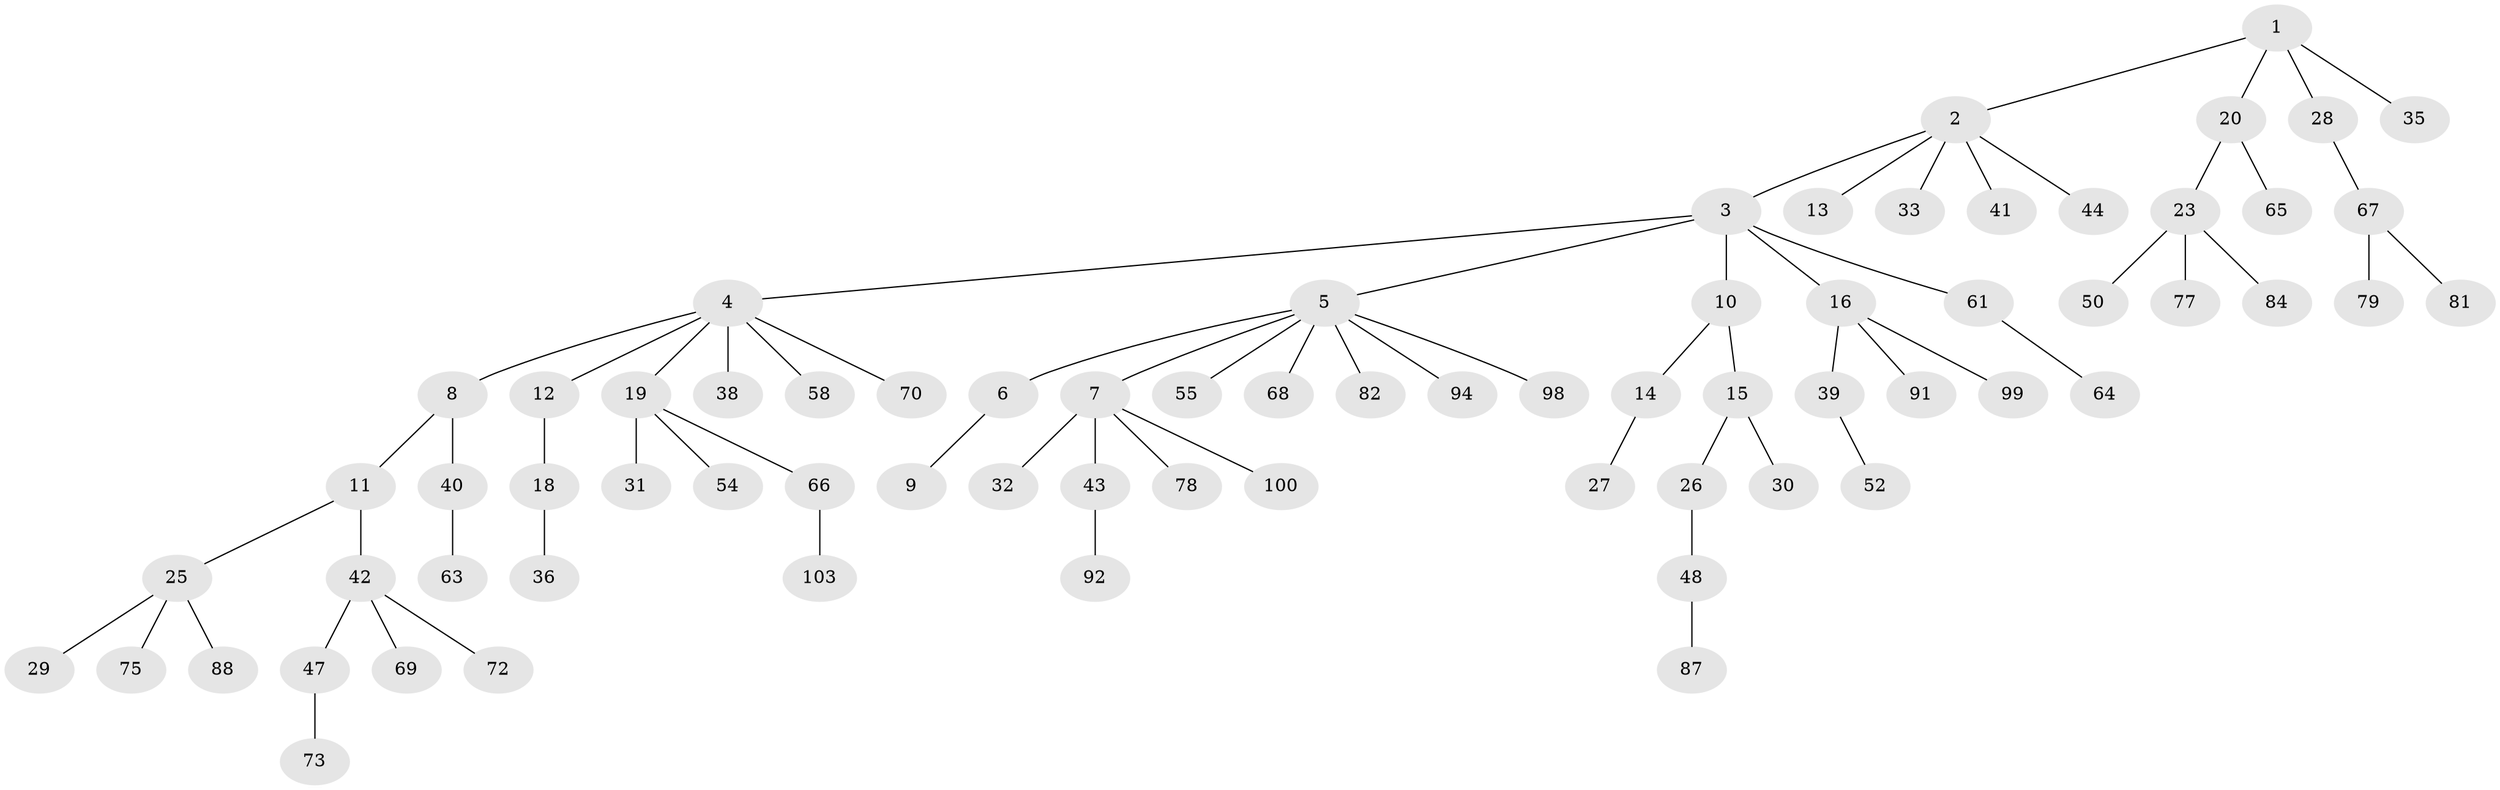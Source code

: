 // Generated by graph-tools (version 1.1) at 2025/52/02/27/25 19:52:11]
// undirected, 72 vertices, 71 edges
graph export_dot {
graph [start="1"]
  node [color=gray90,style=filled];
  1 [super="+71"];
  2 [super="+24"];
  3 [super="+90"];
  4 [super="+34"];
  5 [super="+22"];
  6;
  7 [super="+45"];
  8 [super="+89"];
  9;
  10;
  11 [super="+17"];
  12;
  13;
  14 [super="+60"];
  15 [super="+21"];
  16 [super="+80"];
  18;
  19 [super="+86"];
  20 [super="+96"];
  23 [super="+46"];
  25 [super="+37"];
  26;
  27;
  28 [super="+59"];
  29;
  30;
  31;
  32;
  33;
  35;
  36;
  38 [super="+85"];
  39;
  40 [super="+53"];
  41 [super="+102"];
  42 [super="+57"];
  43 [super="+62"];
  44 [super="+49"];
  47;
  48 [super="+51"];
  50;
  52 [super="+74"];
  54;
  55 [super="+56"];
  58;
  61 [super="+104"];
  63 [super="+76"];
  64;
  65;
  66 [super="+93"];
  67 [super="+95"];
  68;
  69;
  70 [super="+83"];
  72;
  73;
  75;
  77 [super="+97"];
  78;
  79;
  81;
  82;
  84;
  87;
  88;
  91;
  92;
  94;
  98;
  99;
  100 [super="+101"];
  103;
  1 -- 2;
  1 -- 20;
  1 -- 28;
  1 -- 35;
  2 -- 3;
  2 -- 13;
  2 -- 33;
  2 -- 41;
  2 -- 44;
  3 -- 4;
  3 -- 5;
  3 -- 10;
  3 -- 16;
  3 -- 61;
  4 -- 8;
  4 -- 12;
  4 -- 19;
  4 -- 38;
  4 -- 58;
  4 -- 70;
  5 -- 6;
  5 -- 7;
  5 -- 55;
  5 -- 82;
  5 -- 98;
  5 -- 68;
  5 -- 94;
  6 -- 9;
  7 -- 32;
  7 -- 43;
  7 -- 100;
  7 -- 78;
  8 -- 11;
  8 -- 40;
  10 -- 14;
  10 -- 15;
  11 -- 25;
  11 -- 42;
  12 -- 18;
  14 -- 27;
  15 -- 26;
  15 -- 30;
  16 -- 39;
  16 -- 91;
  16 -- 99;
  18 -- 36;
  19 -- 31;
  19 -- 54;
  19 -- 66;
  20 -- 23;
  20 -- 65;
  23 -- 50;
  23 -- 84;
  23 -- 77;
  25 -- 29;
  25 -- 88;
  25 -- 75;
  26 -- 48;
  28 -- 67;
  39 -- 52;
  40 -- 63;
  42 -- 47;
  42 -- 72;
  42 -- 69;
  43 -- 92;
  47 -- 73;
  48 -- 87;
  61 -- 64;
  66 -- 103;
  67 -- 79;
  67 -- 81;
}
